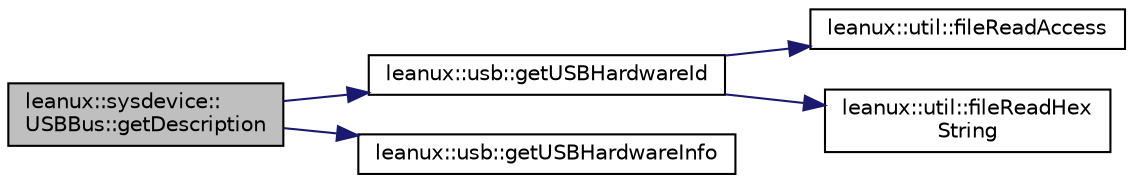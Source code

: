 digraph "leanux::sysdevice::USBBus::getDescription"
{
 // LATEX_PDF_SIZE
  bgcolor="transparent";
  edge [fontname="Helvetica",fontsize="10",labelfontname="Helvetica",labelfontsize="10"];
  node [fontname="Helvetica",fontsize="10",shape=record];
  rankdir="LR";
  Node1 [label="leanux::sysdevice::\lUSBBus::getDescription",height=0.2,width=0.4,color="black", fillcolor="grey75", style="filled", fontcolor="black",tooltip="Get a human readable description of this SysDevice."];
  Node1 -> Node2 [color="midnightblue",fontsize="10",style="solid",fontname="Helvetica"];
  Node2 [label="leanux::usb::getUSBHardwareId",height=0.2,width=0.4,color="black",URL="$namespaceleanux_1_1usb.html#a40b22561354d4885b6abe9a59f952904",tooltip="Get the USBHardwareId from an USBDevicePath."];
  Node2 -> Node3 [color="midnightblue",fontsize="10",style="solid",fontname="Helvetica"];
  Node3 [label="leanux::util::fileReadAccess",height=0.2,width=0.4,color="black",URL="$namespaceleanux_1_1util.html#a6421ca2c46c56eebe1a486c6a498ce7d",tooltip="Test if a file exists and can be read."];
  Node2 -> Node4 [color="midnightblue",fontsize="10",style="solid",fontname="Helvetica"];
  Node4 [label="leanux::util::fileReadHex\lString",height=0.2,width=0.4,color="black",URL="$namespaceleanux_1_1util.html#a7efa8c5cecc9bb8beada58ee60fa71c4",tooltip="read the first data in the file as a hexadecimal string representation of a signed long."];
  Node1 -> Node5 [color="midnightblue",fontsize="10",style="solid",fontname="Helvetica"];
  Node5 [label="leanux::usb::getUSBHardwareInfo",height=0.2,width=0.4,color="black",URL="$namespaceleanux_1_1usb.html#a72944e4549fc2c4adf4d01c2d467bb6a",tooltip="Translate an USBHardwareId into an USBHardwareInfo by using the system (/usr/share) usb...."];
}
